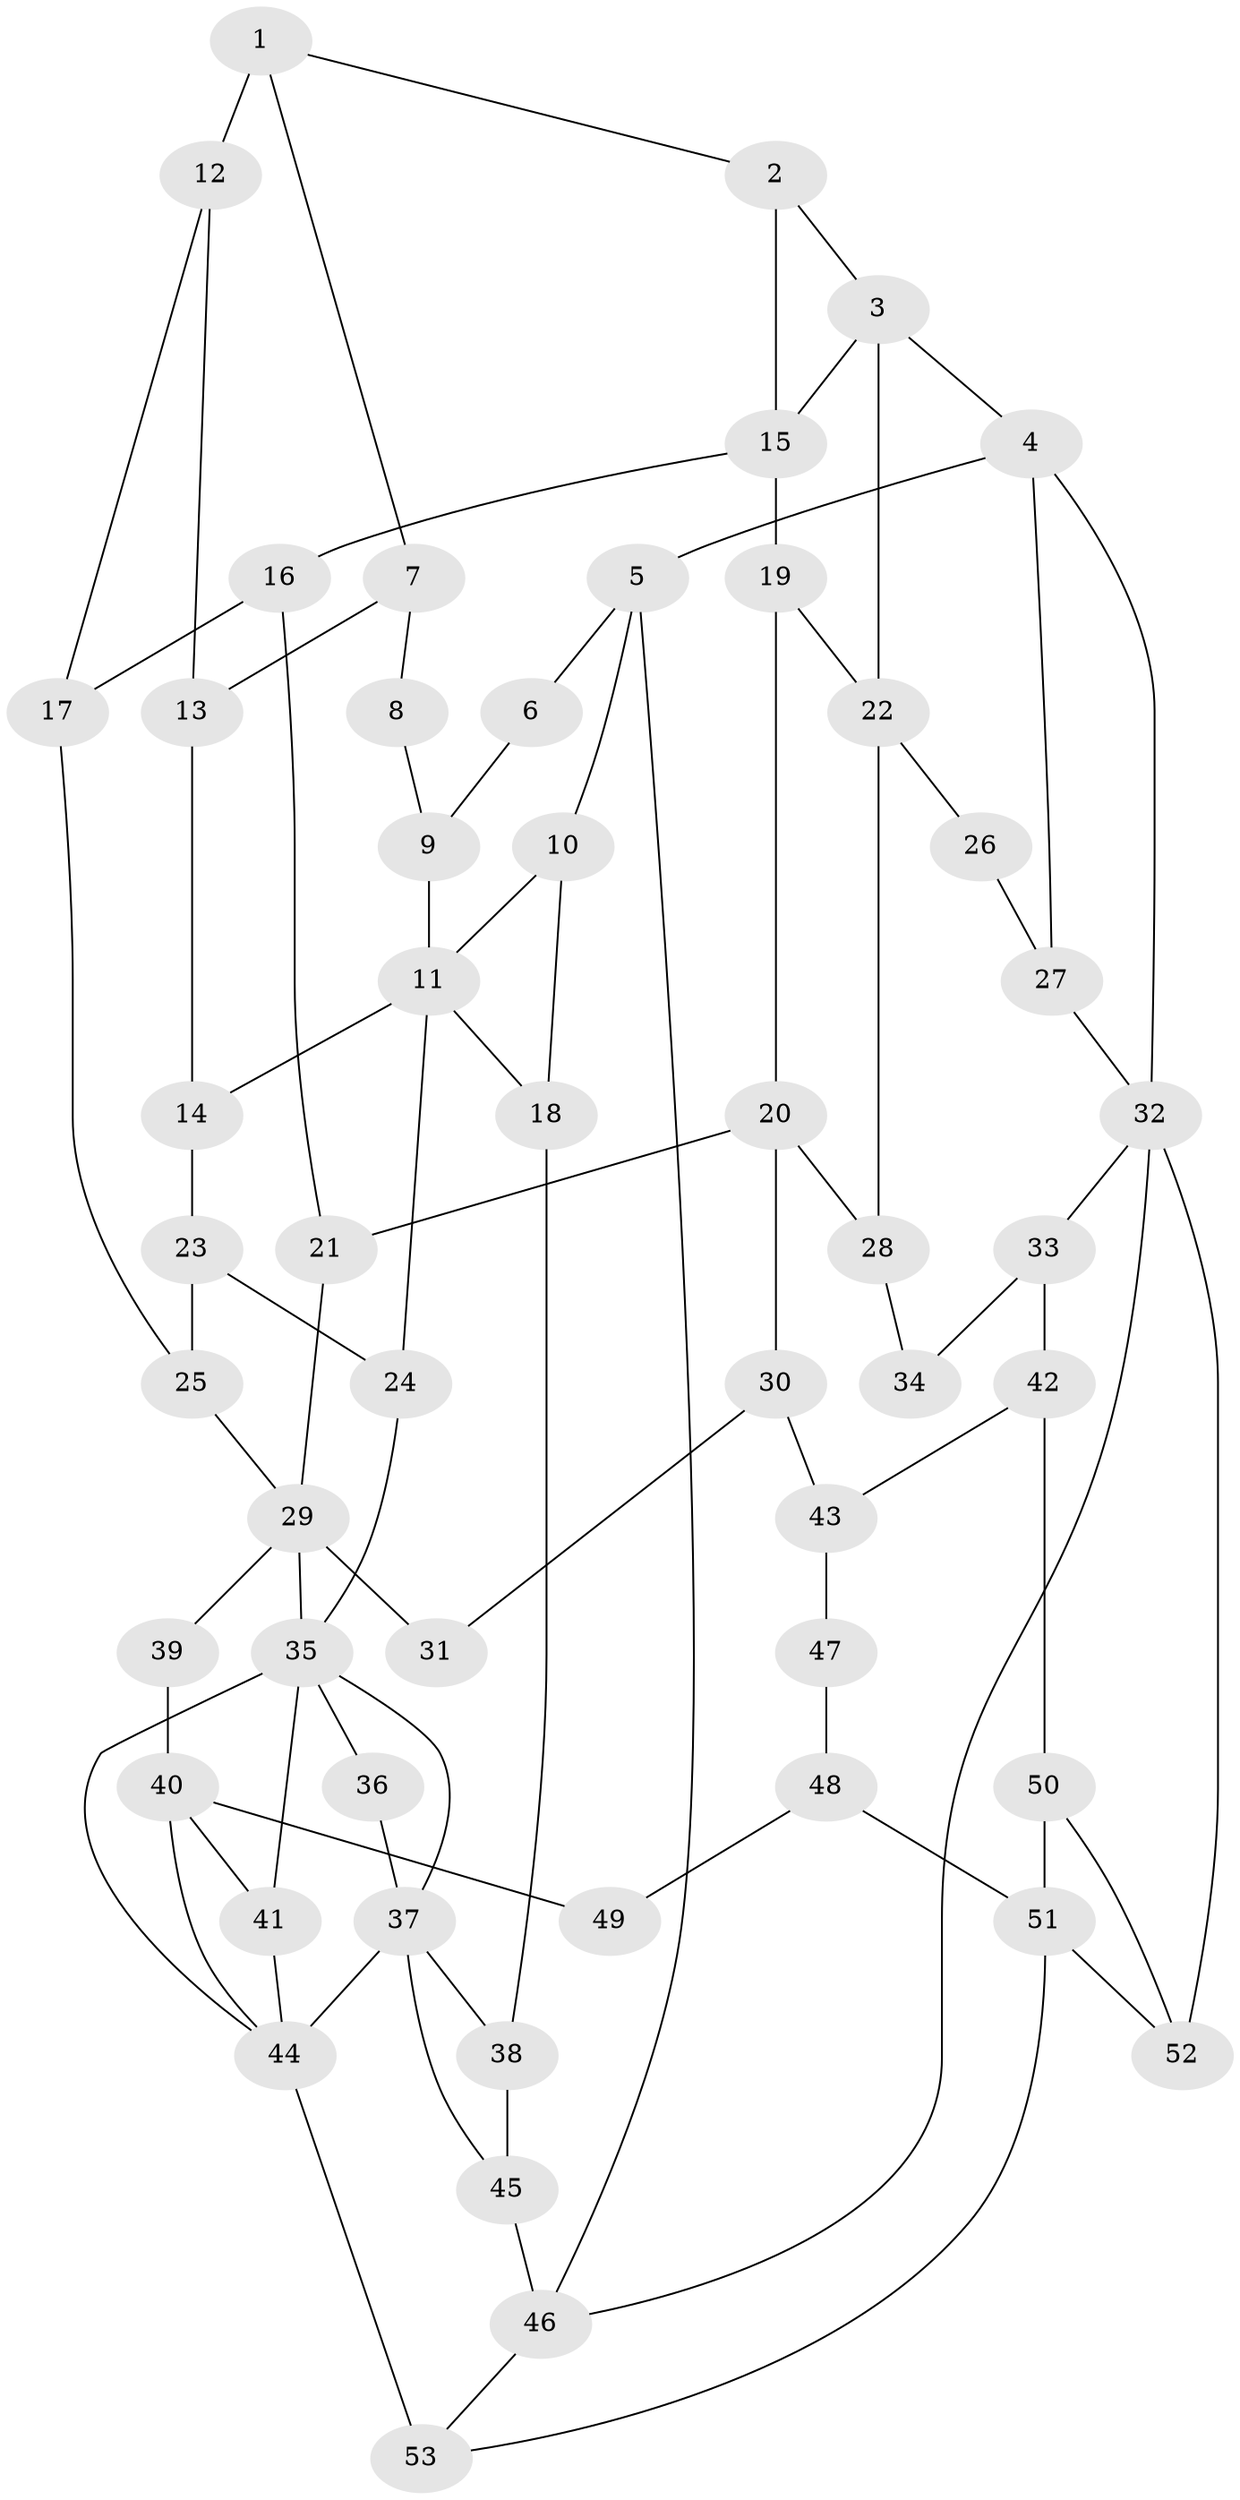 // original degree distribution, {3: 0.02830188679245283, 5: 0.5, 4: 0.2358490566037736, 6: 0.2358490566037736}
// Generated by graph-tools (version 1.1) at 2025/38/03/09/25 02:38:28]
// undirected, 53 vertices, 86 edges
graph export_dot {
graph [start="1"]
  node [color=gray90,style=filled];
  1;
  2;
  3;
  4;
  5;
  6;
  7;
  8;
  9;
  10;
  11;
  12;
  13;
  14;
  15;
  16;
  17;
  18;
  19;
  20;
  21;
  22;
  23;
  24;
  25;
  26;
  27;
  28;
  29;
  30;
  31;
  32;
  33;
  34;
  35;
  36;
  37;
  38;
  39;
  40;
  41;
  42;
  43;
  44;
  45;
  46;
  47;
  48;
  49;
  50;
  51;
  52;
  53;
  1 -- 2 [weight=1.0];
  1 -- 7 [weight=1.0];
  1 -- 12 [weight=2.0];
  2 -- 3 [weight=1.0];
  2 -- 15 [weight=1.0];
  3 -- 4 [weight=1.0];
  3 -- 15 [weight=1.0];
  3 -- 22 [weight=1.0];
  4 -- 5 [weight=1.0];
  4 -- 27 [weight=1.0];
  4 -- 32 [weight=1.0];
  5 -- 6 [weight=1.0];
  5 -- 10 [weight=1.0];
  5 -- 46 [weight=1.0];
  6 -- 9 [weight=2.0];
  7 -- 8 [weight=1.0];
  7 -- 13 [weight=1.0];
  8 -- 9 [weight=2.0];
  9 -- 11 [weight=2.0];
  10 -- 11 [weight=1.0];
  10 -- 18 [weight=1.0];
  11 -- 14 [weight=1.0];
  11 -- 18 [weight=1.0];
  11 -- 24 [weight=1.0];
  12 -- 13 [weight=1.0];
  12 -- 17 [weight=1.0];
  13 -- 14 [weight=1.0];
  14 -- 23 [weight=1.0];
  15 -- 16 [weight=1.0];
  15 -- 19 [weight=1.0];
  16 -- 17 [weight=1.0];
  16 -- 21 [weight=1.0];
  17 -- 25 [weight=1.0];
  18 -- 38 [weight=1.0];
  19 -- 20 [weight=1.0];
  19 -- 22 [weight=1.0];
  20 -- 21 [weight=1.0];
  20 -- 28 [weight=2.0];
  20 -- 30 [weight=1.0];
  21 -- 29 [weight=1.0];
  22 -- 26 [weight=2.0];
  22 -- 28 [weight=2.0];
  23 -- 24 [weight=2.0];
  23 -- 25 [weight=1.0];
  24 -- 35 [weight=1.0];
  25 -- 29 [weight=1.0];
  26 -- 27 [weight=1.0];
  27 -- 32 [weight=1.0];
  28 -- 34 [weight=2.0];
  29 -- 31 [weight=2.0];
  29 -- 35 [weight=1.0];
  29 -- 39 [weight=1.0];
  30 -- 31 [weight=1.0];
  30 -- 43 [weight=1.0];
  32 -- 33 [weight=1.0];
  32 -- 46 [weight=1.0];
  32 -- 52 [weight=2.0];
  33 -- 34 [weight=1.0];
  33 -- 42 [weight=1.0];
  35 -- 36 [weight=1.0];
  35 -- 37 [weight=1.0];
  35 -- 41 [weight=1.0];
  35 -- 44 [weight=1.0];
  36 -- 37 [weight=2.0];
  37 -- 38 [weight=1.0];
  37 -- 44 [weight=1.0];
  37 -- 45 [weight=1.0];
  38 -- 45 [weight=1.0];
  39 -- 40 [weight=2.0];
  40 -- 41 [weight=1.0];
  40 -- 44 [weight=1.0];
  40 -- 49 [weight=2.0];
  41 -- 44 [weight=1.0];
  42 -- 43 [weight=1.0];
  42 -- 50 [weight=1.0];
  43 -- 47 [weight=1.0];
  44 -- 53 [weight=2.0];
  45 -- 46 [weight=1.0];
  46 -- 53 [weight=1.0];
  47 -- 48 [weight=2.0];
  48 -- 49 [weight=2.0];
  48 -- 51 [weight=2.0];
  50 -- 51 [weight=1.0];
  50 -- 52 [weight=1.0];
  51 -- 52 [weight=1.0];
  51 -- 53 [weight=1.0];
}
